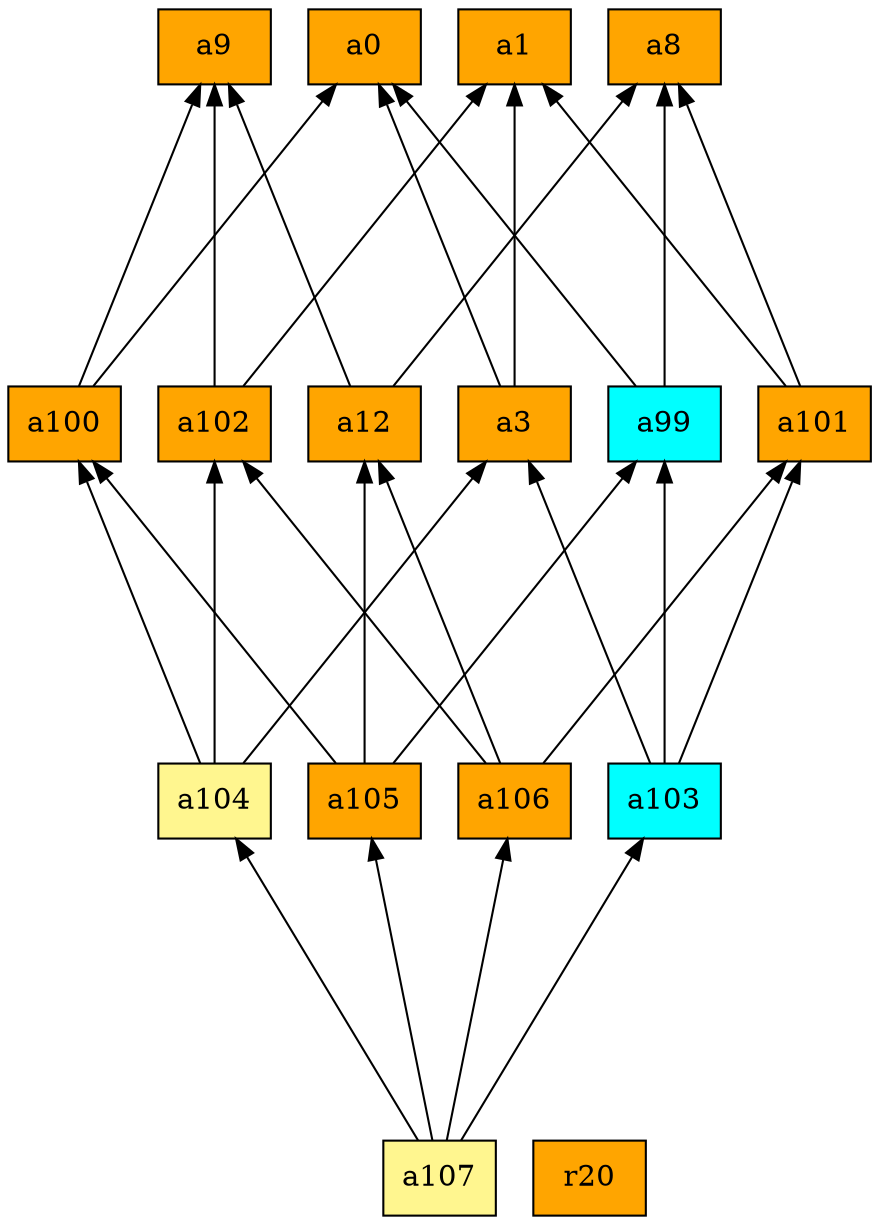 digraph G {
rankdir=BT;ranksep="2.0";
"a100" [shape=record,fillcolor=orange,style=filled,label="{a100}"];
"a8" [shape=record,fillcolor=orange,style=filled,label="{a8}"];
"a106" [shape=record,fillcolor=orange,style=filled,label="{a106}"];
"a103" [shape=record,fillcolor=cyan,style=filled,label="{a103}"];
"a105" [shape=record,fillcolor=orange,style=filled,label="{a105}"];
"a3" [shape=record,fillcolor=orange,style=filled,label="{a3}"];
"a99" [shape=record,fillcolor=cyan,style=filled,label="{a99}"];
"a101" [shape=record,fillcolor=orange,style=filled,label="{a101}"];
"a102" [shape=record,fillcolor=orange,style=filled,label="{a102}"];
"a1" [shape=record,fillcolor=orange,style=filled,label="{a1}"];
"a107" [shape=record,fillcolor=khaki1,style=filled,label="{a107}"];
"a9" [shape=record,fillcolor=orange,style=filled,label="{a9}"];
"a104" [shape=record,fillcolor=khaki1,style=filled,label="{a104}"];
"r20" [shape=record,fillcolor=orange,style=filled,label="{r20}"];
"a0" [shape=record,fillcolor=orange,style=filled,label="{a0}"];
"a12" [shape=record,fillcolor=orange,style=filled,label="{a12}"];
"a100" -> "a0"
"a100" -> "a9"
"a106" -> "a102"
"a106" -> "a12"
"a106" -> "a101"
"a103" -> "a3"
"a103" -> "a99"
"a103" -> "a101"
"a105" -> "a100"
"a105" -> "a99"
"a105" -> "a12"
"a3" -> "a1"
"a3" -> "a0"
"a99" -> "a0"
"a99" -> "a8"
"a101" -> "a1"
"a101" -> "a8"
"a102" -> "a1"
"a102" -> "a9"
"a107" -> "a106"
"a107" -> "a103"
"a107" -> "a105"
"a107" -> "a104"
"a104" -> "a102"
"a104" -> "a100"
"a104" -> "a3"
"a12" -> "a8"
"a12" -> "a9"
}